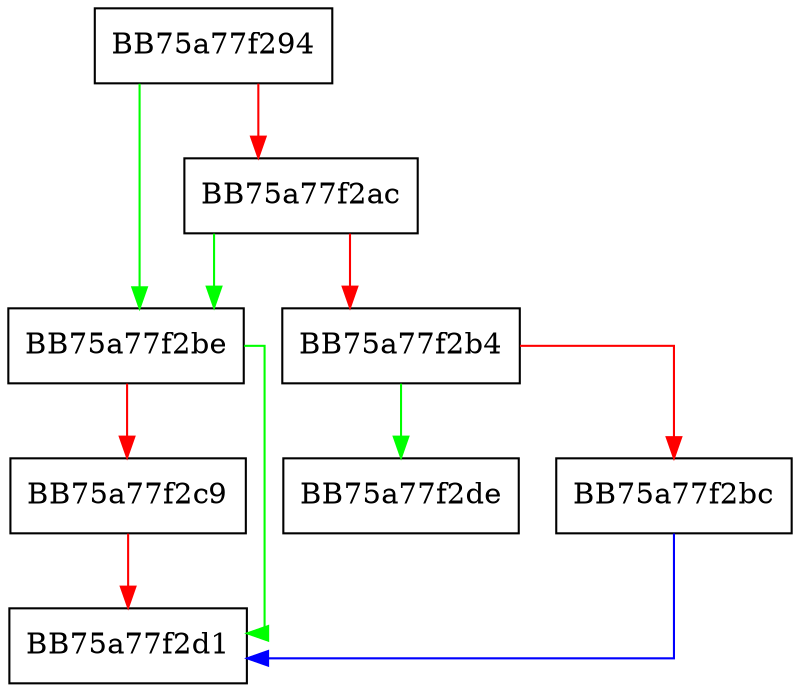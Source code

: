 digraph __FrameUnwindFilter {
  node [shape="box"];
  graph [splines=ortho];
  BB75a77f294 -> BB75a77f2be [color="green"];
  BB75a77f294 -> BB75a77f2ac [color="red"];
  BB75a77f2ac -> BB75a77f2be [color="green"];
  BB75a77f2ac -> BB75a77f2b4 [color="red"];
  BB75a77f2b4 -> BB75a77f2de [color="green"];
  BB75a77f2b4 -> BB75a77f2bc [color="red"];
  BB75a77f2bc -> BB75a77f2d1 [color="blue"];
  BB75a77f2be -> BB75a77f2d1 [color="green"];
  BB75a77f2be -> BB75a77f2c9 [color="red"];
  BB75a77f2c9 -> BB75a77f2d1 [color="red"];
}